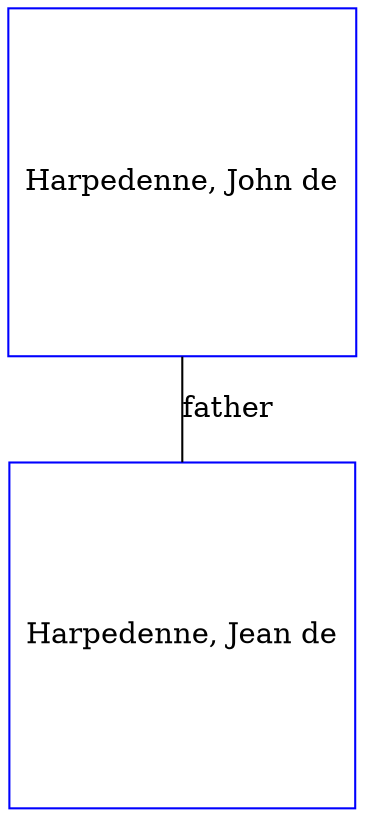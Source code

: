 digraph D {
    edge [dir=none];    node [shape=box];    "019192"   [label="Harpedenne, Jean de", shape=box, regular=1, color="blue"] ;
"016514"   [label="Harpedenne, John de", shape=box, regular=1, color="blue"] ;
016514->019192 [label="father",arrowsize=0.0]; 
}